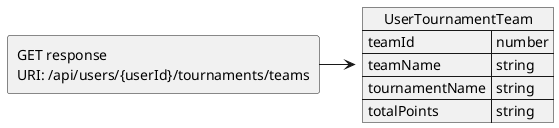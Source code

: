 @startuml Get user tournament team response
allowmixing

agent "GET response \nURI: /api/users/{userId}/tournaments/teams"
  json "UserTournamentTeam" as J {
    "teamId": "number",
    "teamName": "string",
    "tournamentName": "string",
    "totalPoints": "string"
  }

"GET response \nURI: /api/users/{userId}/tournaments/teams" -> J 
@enduml